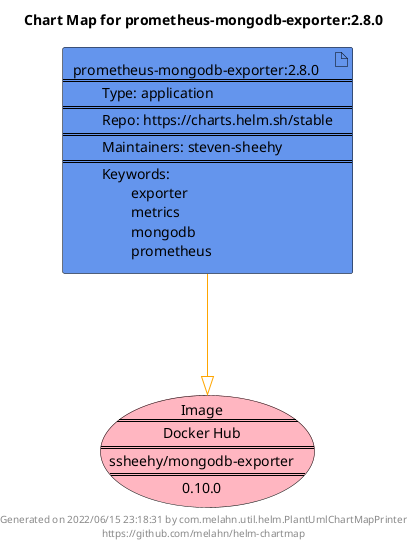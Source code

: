 @startuml
skinparam linetype ortho
skinparam backgroundColor white
skinparam usecaseBorderColor black
skinparam usecaseArrowColor LightSlateGray
skinparam artifactBorderColor black
skinparam artifactArrowColor LightSlateGray

title Chart Map for prometheus-mongodb-exporter:2.8.0

'There is one referenced Helm Chart
artifact "prometheus-mongodb-exporter:2.8.0\n====\n\tType: application\n====\n\tRepo: https://charts.helm.sh/stable\n====\n\tMaintainers: steven-sheehy\n====\n\tKeywords: \n\t\texporter\n\t\tmetrics\n\t\tmongodb\n\t\tprometheus" as prometheus_mongodb_exporter_2_8_0 #CornflowerBlue

'There is one referenced Docker Image
usecase "Image\n====\nDocker Hub\n====\nssheehy/mongodb-exporter\n====\n0.10.0" as ssheehy_mongodb_exporter_0_10_0 #LightPink

'Chart Dependencies
prometheus_mongodb_exporter_2_8_0--[#orange]-|>ssheehy_mongodb_exporter_0_10_0

center footer Generated on 2022/06/15 23:18:31 by com.melahn.util.helm.PlantUmlChartMapPrinter\nhttps://github.com/melahn/helm-chartmap
@enduml
